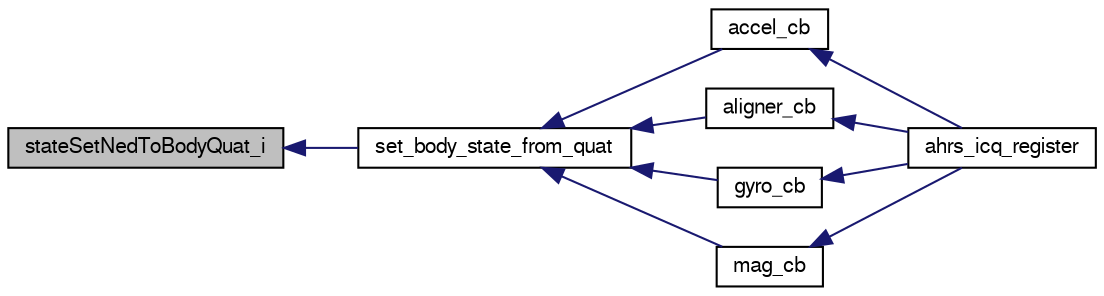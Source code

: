 digraph "stateSetNedToBodyQuat_i"
{
  edge [fontname="FreeSans",fontsize="10",labelfontname="FreeSans",labelfontsize="10"];
  node [fontname="FreeSans",fontsize="10",shape=record];
  rankdir="LR";
  Node1 [label="stateSetNedToBodyQuat_i",height=0.2,width=0.4,color="black", fillcolor="grey75", style="filled", fontcolor="black"];
  Node1 -> Node2 [dir="back",color="midnightblue",fontsize="10",style="solid",fontname="FreeSans"];
  Node2 [label="set_body_state_from_quat",height=0.2,width=0.4,color="black", fillcolor="white", style="filled",URL="$ahrs__int__cmpl__quat__wrapper_8c.html#abea8ede7c8ebc5179487d3464ab513bb",tooltip="Rotate angles and rates from imu to body frame and set state. "];
  Node2 -> Node3 [dir="back",color="midnightblue",fontsize="10",style="solid",fontname="FreeSans"];
  Node3 [label="accel_cb",height=0.2,width=0.4,color="black", fillcolor="white", style="filled",URL="$ahrs__int__cmpl__quat__wrapper_8c.html#aacd6b1869f263f90a6f1fbe777a87793"];
  Node3 -> Node4 [dir="back",color="midnightblue",fontsize="10",style="solid",fontname="FreeSans"];
  Node4 [label="ahrs_icq_register",height=0.2,width=0.4,color="black", fillcolor="white", style="filled",URL="$ahrs__int__cmpl__quat__wrapper_8h.html#af71a2cd8d6fabc9373e99e2aeddbbb89"];
  Node2 -> Node5 [dir="back",color="midnightblue",fontsize="10",style="solid",fontname="FreeSans"];
  Node5 [label="aligner_cb",height=0.2,width=0.4,color="black", fillcolor="white", style="filled",URL="$ahrs__int__cmpl__quat__wrapper_8c.html#abb508f672663ab1485eae5b9e1799f21"];
  Node5 -> Node4 [dir="back",color="midnightblue",fontsize="10",style="solid",fontname="FreeSans"];
  Node2 -> Node6 [dir="back",color="midnightblue",fontsize="10",style="solid",fontname="FreeSans"];
  Node6 [label="gyro_cb",height=0.2,width=0.4,color="black", fillcolor="white", style="filled",URL="$ahrs__int__cmpl__quat__wrapper_8c.html#a47e1ea35fdb43af72537c6c9f38b889d"];
  Node6 -> Node4 [dir="back",color="midnightblue",fontsize="10",style="solid",fontname="FreeSans"];
  Node2 -> Node7 [dir="back",color="midnightblue",fontsize="10",style="solid",fontname="FreeSans"];
  Node7 [label="mag_cb",height=0.2,width=0.4,color="black", fillcolor="white", style="filled",URL="$ahrs__int__cmpl__quat__wrapper_8c.html#a49cc1e545848b85016af530049991c02"];
  Node7 -> Node4 [dir="back",color="midnightblue",fontsize="10",style="solid",fontname="FreeSans"];
}
